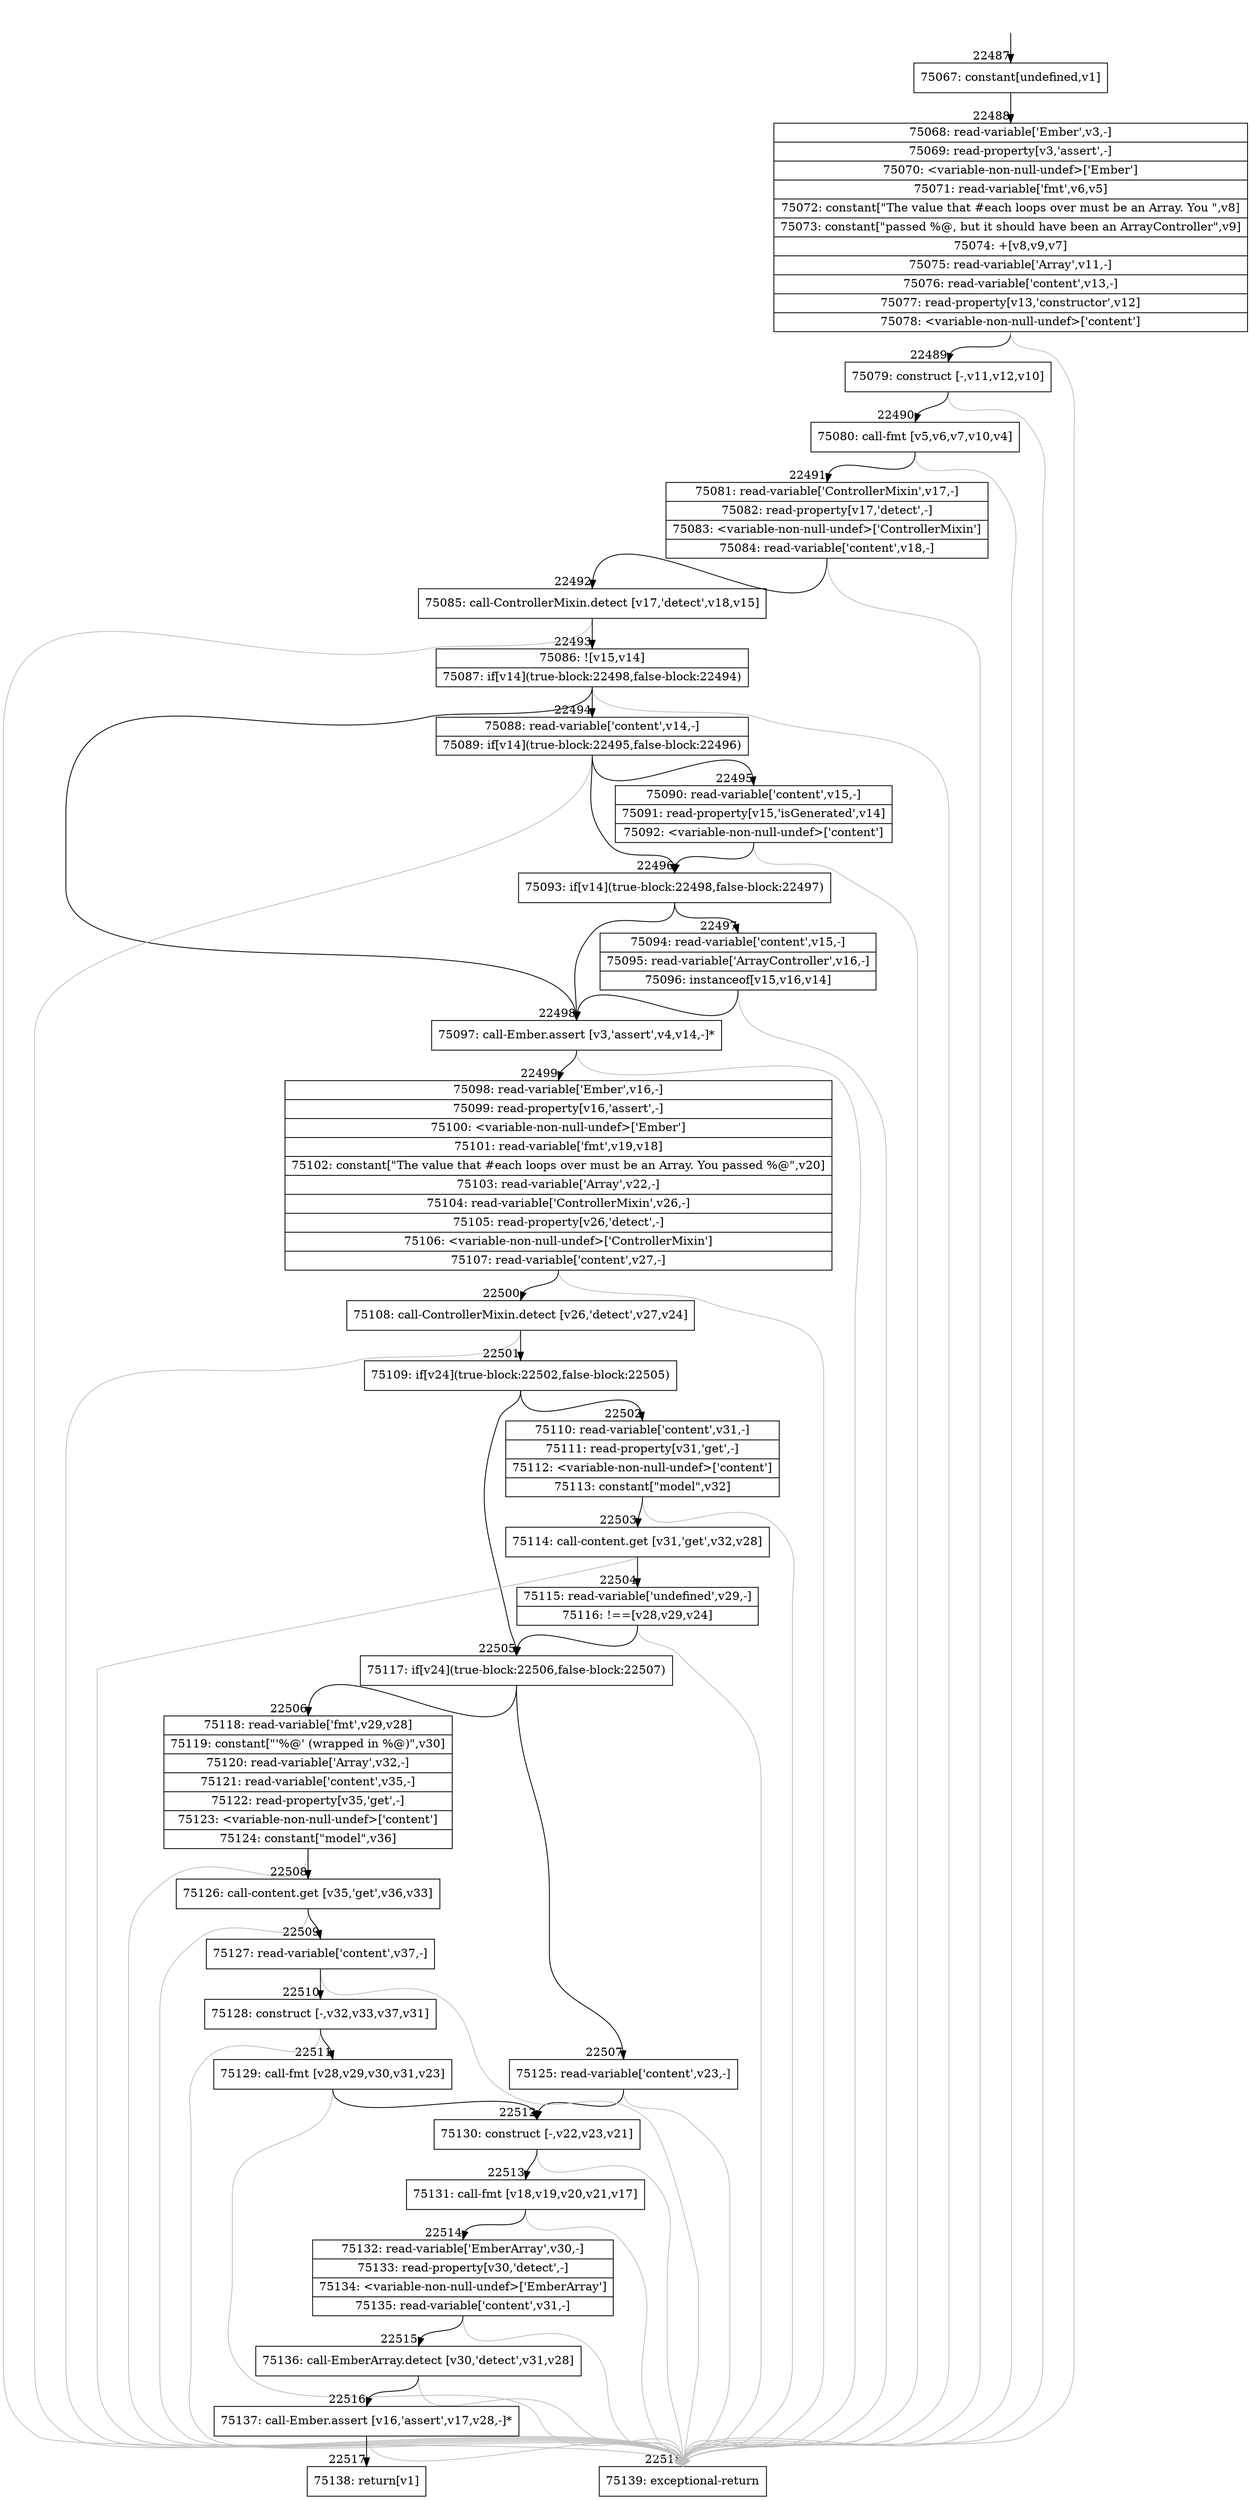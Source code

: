 digraph {
rankdir="TD"
BB_entry1962[shape=none,label=""];
BB_entry1962 -> BB22487 [tailport=s, headport=n, headlabel="    22487"]
BB22487 [shape=record label="{75067: constant[undefined,v1]}" ] 
BB22487 -> BB22488 [tailport=s, headport=n, headlabel="      22488"]
BB22488 [shape=record label="{75068: read-variable['Ember',v3,-]|75069: read-property[v3,'assert',-]|75070: \<variable-non-null-undef\>['Ember']|75071: read-variable['fmt',v6,v5]|75072: constant[\"The value that #each loops over must be an Array. You \",v8]|75073: constant[\"passed %@, but it should have been an ArrayController\",v9]|75074: +[v8,v9,v7]|75075: read-variable['Array',v11,-]|75076: read-variable['content',v13,-]|75077: read-property[v13,'constructor',v12]|75078: \<variable-non-null-undef\>['content']}" ] 
BB22488 -> BB22489 [tailport=s, headport=n, headlabel="      22489"]
BB22488 -> BB22518 [tailport=s, headport=n, color=gray, headlabel="      22518"]
BB22489 [shape=record label="{75079: construct [-,v11,v12,v10]}" ] 
BB22489 -> BB22490 [tailport=s, headport=n, headlabel="      22490"]
BB22489 -> BB22518 [tailport=s, headport=n, color=gray]
BB22490 [shape=record label="{75080: call-fmt [v5,v6,v7,v10,v4]}" ] 
BB22490 -> BB22491 [tailport=s, headport=n, headlabel="      22491"]
BB22490 -> BB22518 [tailport=s, headport=n, color=gray]
BB22491 [shape=record label="{75081: read-variable['ControllerMixin',v17,-]|75082: read-property[v17,'detect',-]|75083: \<variable-non-null-undef\>['ControllerMixin']|75084: read-variable['content',v18,-]}" ] 
BB22491 -> BB22492 [tailport=s, headport=n, headlabel="      22492"]
BB22491 -> BB22518 [tailport=s, headport=n, color=gray]
BB22492 [shape=record label="{75085: call-ControllerMixin.detect [v17,'detect',v18,v15]}" ] 
BB22492 -> BB22493 [tailport=s, headport=n, headlabel="      22493"]
BB22492 -> BB22518 [tailport=s, headport=n, color=gray]
BB22493 [shape=record label="{75086: ![v15,v14]|75087: if[v14](true-block:22498,false-block:22494)}" ] 
BB22493 -> BB22498 [tailport=s, headport=n, headlabel="      22498"]
BB22493 -> BB22494 [tailport=s, headport=n, headlabel="      22494"]
BB22493 -> BB22518 [tailport=s, headport=n, color=gray]
BB22494 [shape=record label="{75088: read-variable['content',v14,-]|75089: if[v14](true-block:22495,false-block:22496)}" ] 
BB22494 -> BB22496 [tailport=s, headport=n, headlabel="      22496"]
BB22494 -> BB22495 [tailport=s, headport=n, headlabel="      22495"]
BB22494 -> BB22518 [tailport=s, headport=n, color=gray]
BB22495 [shape=record label="{75090: read-variable['content',v15,-]|75091: read-property[v15,'isGenerated',v14]|75092: \<variable-non-null-undef\>['content']}" ] 
BB22495 -> BB22496 [tailport=s, headport=n]
BB22495 -> BB22518 [tailport=s, headport=n, color=gray]
BB22496 [shape=record label="{75093: if[v14](true-block:22498,false-block:22497)}" ] 
BB22496 -> BB22498 [tailport=s, headport=n]
BB22496 -> BB22497 [tailport=s, headport=n, headlabel="      22497"]
BB22497 [shape=record label="{75094: read-variable['content',v15,-]|75095: read-variable['ArrayController',v16,-]|75096: instanceof[v15,v16,v14]}" ] 
BB22497 -> BB22498 [tailport=s, headport=n]
BB22497 -> BB22518 [tailport=s, headport=n, color=gray]
BB22498 [shape=record label="{75097: call-Ember.assert [v3,'assert',v4,v14,-]*}" ] 
BB22498 -> BB22499 [tailport=s, headport=n, headlabel="      22499"]
BB22498 -> BB22518 [tailport=s, headport=n, color=gray]
BB22499 [shape=record label="{75098: read-variable['Ember',v16,-]|75099: read-property[v16,'assert',-]|75100: \<variable-non-null-undef\>['Ember']|75101: read-variable['fmt',v19,v18]|75102: constant[\"The value that #each loops over must be an Array. You passed %@\",v20]|75103: read-variable['Array',v22,-]|75104: read-variable['ControllerMixin',v26,-]|75105: read-property[v26,'detect',-]|75106: \<variable-non-null-undef\>['ControllerMixin']|75107: read-variable['content',v27,-]}" ] 
BB22499 -> BB22500 [tailport=s, headport=n, headlabel="      22500"]
BB22499 -> BB22518 [tailport=s, headport=n, color=gray]
BB22500 [shape=record label="{75108: call-ControllerMixin.detect [v26,'detect',v27,v24]}" ] 
BB22500 -> BB22501 [tailport=s, headport=n, headlabel="      22501"]
BB22500 -> BB22518 [tailport=s, headport=n, color=gray]
BB22501 [shape=record label="{75109: if[v24](true-block:22502,false-block:22505)}" ] 
BB22501 -> BB22505 [tailport=s, headport=n, headlabel="      22505"]
BB22501 -> BB22502 [tailport=s, headport=n, headlabel="      22502"]
BB22502 [shape=record label="{75110: read-variable['content',v31,-]|75111: read-property[v31,'get',-]|75112: \<variable-non-null-undef\>['content']|75113: constant[\"model\",v32]}" ] 
BB22502 -> BB22503 [tailport=s, headport=n, headlabel="      22503"]
BB22502 -> BB22518 [tailport=s, headport=n, color=gray]
BB22503 [shape=record label="{75114: call-content.get [v31,'get',v32,v28]}" ] 
BB22503 -> BB22504 [tailport=s, headport=n, headlabel="      22504"]
BB22503 -> BB22518 [tailport=s, headport=n, color=gray]
BB22504 [shape=record label="{75115: read-variable['undefined',v29,-]|75116: !==[v28,v29,v24]}" ] 
BB22504 -> BB22505 [tailport=s, headport=n]
BB22504 -> BB22518 [tailport=s, headport=n, color=gray]
BB22505 [shape=record label="{75117: if[v24](true-block:22506,false-block:22507)}" ] 
BB22505 -> BB22506 [tailport=s, headport=n, headlabel="      22506"]
BB22505 -> BB22507 [tailport=s, headport=n, headlabel="      22507"]
BB22506 [shape=record label="{75118: read-variable['fmt',v29,v28]|75119: constant[\"'%@' (wrapped in %@)\",v30]|75120: read-variable['Array',v32,-]|75121: read-variable['content',v35,-]|75122: read-property[v35,'get',-]|75123: \<variable-non-null-undef\>['content']|75124: constant[\"model\",v36]}" ] 
BB22506 -> BB22508 [tailport=s, headport=n, headlabel="      22508"]
BB22506 -> BB22518 [tailport=s, headport=n, color=gray]
BB22507 [shape=record label="{75125: read-variable['content',v23,-]}" ] 
BB22507 -> BB22512 [tailport=s, headport=n, headlabel="      22512"]
BB22507 -> BB22518 [tailport=s, headport=n, color=gray]
BB22508 [shape=record label="{75126: call-content.get [v35,'get',v36,v33]}" ] 
BB22508 -> BB22509 [tailport=s, headport=n, headlabel="      22509"]
BB22508 -> BB22518 [tailport=s, headport=n, color=gray]
BB22509 [shape=record label="{75127: read-variable['content',v37,-]}" ] 
BB22509 -> BB22510 [tailport=s, headport=n, headlabel="      22510"]
BB22509 -> BB22518 [tailport=s, headport=n, color=gray]
BB22510 [shape=record label="{75128: construct [-,v32,v33,v37,v31]}" ] 
BB22510 -> BB22511 [tailport=s, headport=n, headlabel="      22511"]
BB22510 -> BB22518 [tailport=s, headport=n, color=gray]
BB22511 [shape=record label="{75129: call-fmt [v28,v29,v30,v31,v23]}" ] 
BB22511 -> BB22512 [tailport=s, headport=n]
BB22511 -> BB22518 [tailport=s, headport=n, color=gray]
BB22512 [shape=record label="{75130: construct [-,v22,v23,v21]}" ] 
BB22512 -> BB22513 [tailport=s, headport=n, headlabel="      22513"]
BB22512 -> BB22518 [tailport=s, headport=n, color=gray]
BB22513 [shape=record label="{75131: call-fmt [v18,v19,v20,v21,v17]}" ] 
BB22513 -> BB22514 [tailport=s, headport=n, headlabel="      22514"]
BB22513 -> BB22518 [tailport=s, headport=n, color=gray]
BB22514 [shape=record label="{75132: read-variable['EmberArray',v30,-]|75133: read-property[v30,'detect',-]|75134: \<variable-non-null-undef\>['EmberArray']|75135: read-variable['content',v31,-]}" ] 
BB22514 -> BB22515 [tailport=s, headport=n, headlabel="      22515"]
BB22514 -> BB22518 [tailport=s, headport=n, color=gray]
BB22515 [shape=record label="{75136: call-EmberArray.detect [v30,'detect',v31,v28]}" ] 
BB22515 -> BB22516 [tailport=s, headport=n, headlabel="      22516"]
BB22515 -> BB22518 [tailport=s, headport=n, color=gray]
BB22516 [shape=record label="{75137: call-Ember.assert [v16,'assert',v17,v28,-]*}" ] 
BB22516 -> BB22517 [tailport=s, headport=n, headlabel="      22517"]
BB22516 -> BB22518 [tailport=s, headport=n, color=gray]
BB22517 [shape=record label="{75138: return[v1]}" ] 
BB22518 [shape=record label="{75139: exceptional-return}" ] 
//#$~ 42236
}

